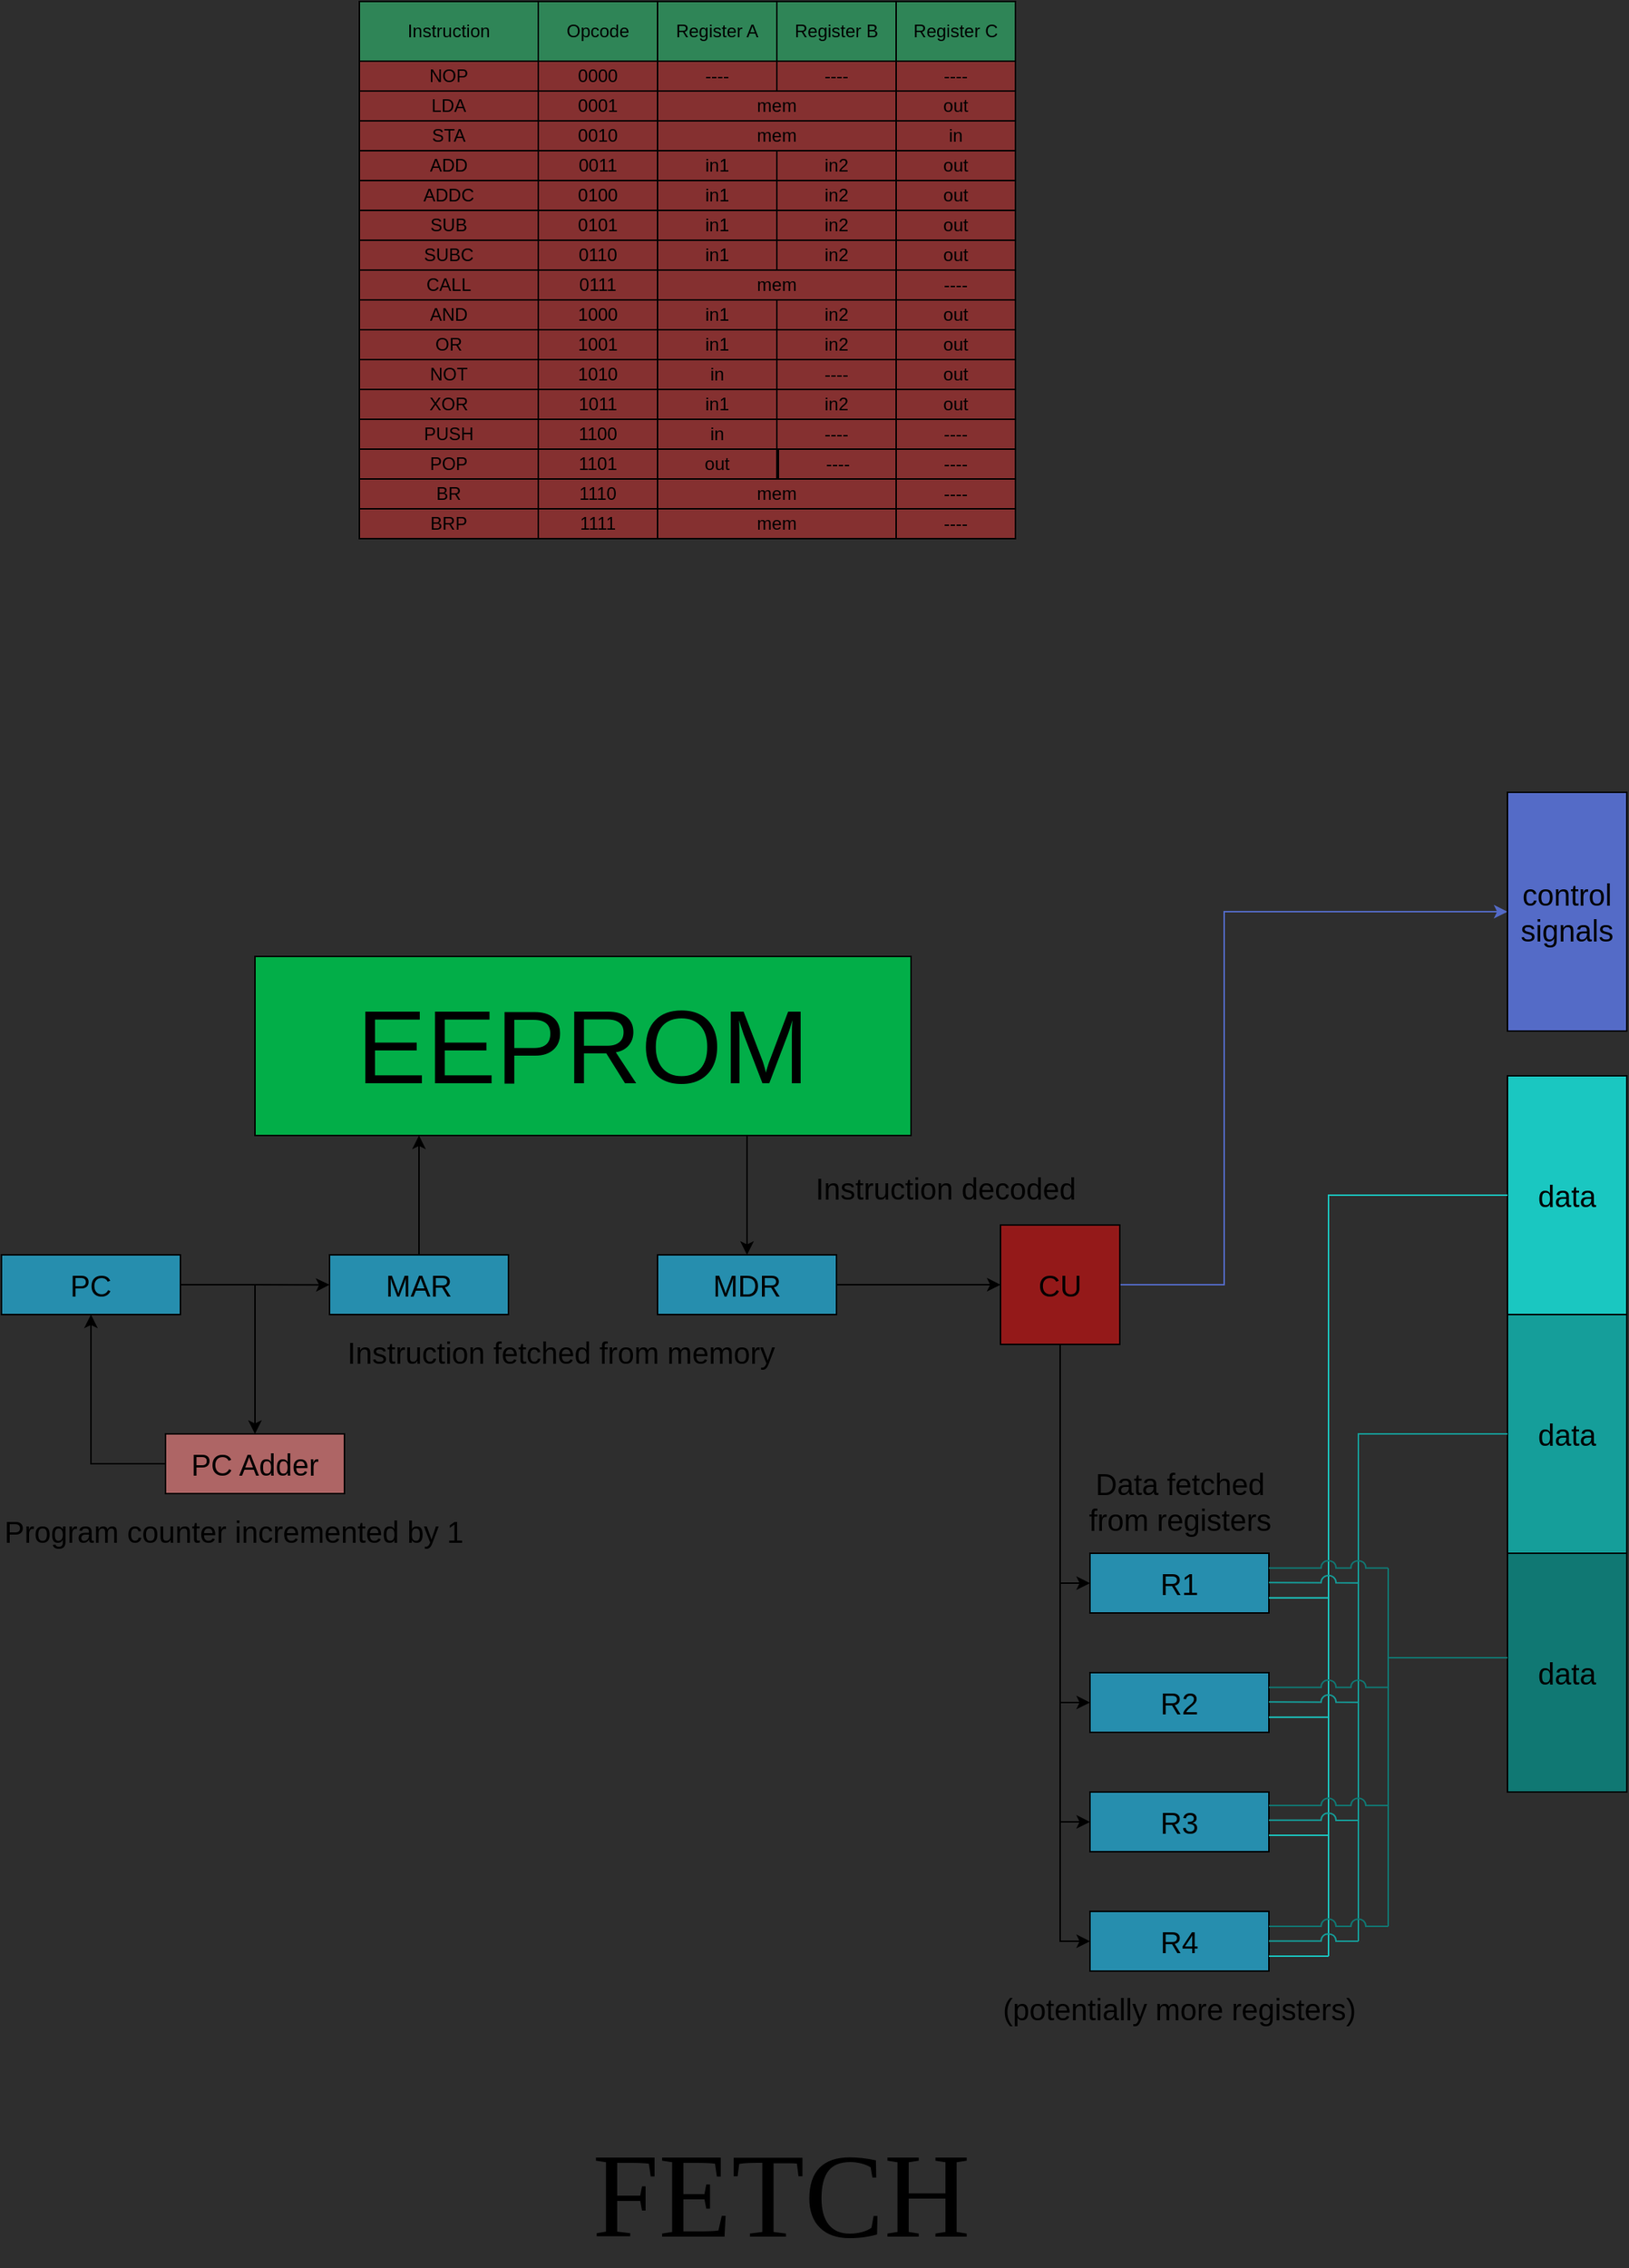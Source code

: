 <mxfile version="16.1.2" type="device"><diagram id="APkDx0mW8OADfvKQJewE" name="Page-1"><mxGraphModel dx="1954" dy="1254" grid="1" gridSize="10" guides="1" tooltips="1" connect="1" arrows="1" fold="1" page="1" pageScale="1" pageWidth="999900" pageHeight="9999900" background="#2E2E2E" math="0" shadow="0"><root><mxCell id="0"/><mxCell id="1" parent="0"/><mxCell id="0czQqAp7imcUxsSMppsZ-2" value="Instruction" style="rounded=0;whiteSpace=wrap;html=1;strokeColor=default;fillColor=#2F8557;" vertex="1" parent="1"><mxGeometry x="870" y="190" width="120" height="40" as="geometry"/></mxCell><mxCell id="0czQqAp7imcUxsSMppsZ-4" value="Opcode" style="rounded=0;whiteSpace=wrap;html=1;strokeColor=default;fillColor=#2F8557;" vertex="1" parent="1"><mxGeometry x="990" y="190" width="80" height="40" as="geometry"/></mxCell><mxCell id="0czQqAp7imcUxsSMppsZ-5" value="Register A" style="rounded=0;whiteSpace=wrap;html=1;strokeColor=default;fillColor=#2F8557;" vertex="1" parent="1"><mxGeometry x="1070" y="190" width="80" height="40" as="geometry"/></mxCell><mxCell id="0czQqAp7imcUxsSMppsZ-6" value="Register B" style="rounded=0;whiteSpace=wrap;html=1;strokeColor=default;fillColor=#2F8557;" vertex="1" parent="1"><mxGeometry x="1150" y="190" width="80" height="40" as="geometry"/></mxCell><mxCell id="0czQqAp7imcUxsSMppsZ-7" value="Register C" style="rounded=0;whiteSpace=wrap;html=1;strokeColor=default;fillColor=#2F8557;" vertex="1" parent="1"><mxGeometry x="1230" y="190" width="80" height="40" as="geometry"/></mxCell><mxCell id="0czQqAp7imcUxsSMppsZ-8" value="NOP" style="rounded=0;whiteSpace=wrap;html=1;strokeColor=default;fillColor=#853030;" vertex="1" parent="1"><mxGeometry x="870" y="230" width="120" height="20" as="geometry"/></mxCell><mxCell id="0czQqAp7imcUxsSMppsZ-9" value="0000" style="rounded=0;whiteSpace=wrap;html=1;strokeColor=default;fillColor=#853030;" vertex="1" parent="1"><mxGeometry x="990" y="230" width="80" height="20" as="geometry"/></mxCell><mxCell id="0czQqAp7imcUxsSMppsZ-10" value="----" style="rounded=0;whiteSpace=wrap;html=1;strokeColor=default;fillColor=#853030;" vertex="1" parent="1"><mxGeometry x="1070" y="230" width="80" height="20" as="geometry"/></mxCell><mxCell id="0czQqAp7imcUxsSMppsZ-11" value="----" style="rounded=0;whiteSpace=wrap;html=1;strokeColor=default;fillColor=#853030;" vertex="1" parent="1"><mxGeometry x="1150" y="230" width="80" height="20" as="geometry"/></mxCell><mxCell id="0czQqAp7imcUxsSMppsZ-12" value="----" style="rounded=0;whiteSpace=wrap;html=1;strokeColor=default;fillColor=#853030;" vertex="1" parent="1"><mxGeometry x="1230" y="230" width="80" height="20" as="geometry"/></mxCell><mxCell id="0czQqAp7imcUxsSMppsZ-13" value="LDA" style="rounded=0;whiteSpace=wrap;html=1;strokeColor=default;fillColor=#853030;" vertex="1" parent="1"><mxGeometry x="870" y="250" width="120" height="20" as="geometry"/></mxCell><mxCell id="0czQqAp7imcUxsSMppsZ-14" value="0001" style="rounded=0;whiteSpace=wrap;html=1;strokeColor=default;fillColor=#853030;" vertex="1" parent="1"><mxGeometry x="990" y="250" width="80" height="20" as="geometry"/></mxCell><mxCell id="0czQqAp7imcUxsSMppsZ-15" value="mem" style="rounded=0;whiteSpace=wrap;html=1;strokeColor=default;fillColor=#853030;" vertex="1" parent="1"><mxGeometry x="1070" y="250" width="160" height="20" as="geometry"/></mxCell><mxCell id="0czQqAp7imcUxsSMppsZ-17" value="out" style="rounded=0;whiteSpace=wrap;html=1;strokeColor=default;fillColor=#853030;" vertex="1" parent="1"><mxGeometry x="1230" y="250" width="80" height="20" as="geometry"/></mxCell><mxCell id="0czQqAp7imcUxsSMppsZ-18" value="STA" style="rounded=0;whiteSpace=wrap;html=1;strokeColor=default;fillColor=#853030;" vertex="1" parent="1"><mxGeometry x="870" y="270" width="120" height="20" as="geometry"/></mxCell><mxCell id="0czQqAp7imcUxsSMppsZ-19" value="0010" style="rounded=0;whiteSpace=wrap;html=1;strokeColor=default;fillColor=#853030;" vertex="1" parent="1"><mxGeometry x="990" y="270" width="80" height="20" as="geometry"/></mxCell><mxCell id="0czQqAp7imcUxsSMppsZ-20" value="mem&lt;br&gt;" style="rounded=0;whiteSpace=wrap;html=1;strokeColor=default;fillColor=#853030;" vertex="1" parent="1"><mxGeometry x="1070" y="270" width="160" height="20" as="geometry"/></mxCell><mxCell id="0czQqAp7imcUxsSMppsZ-22" value="in" style="rounded=0;whiteSpace=wrap;html=1;strokeColor=default;fillColor=#853030;" vertex="1" parent="1"><mxGeometry x="1230" y="270" width="80" height="20" as="geometry"/></mxCell><mxCell id="0czQqAp7imcUxsSMppsZ-23" value="ADD" style="rounded=0;whiteSpace=wrap;html=1;strokeColor=default;fillColor=#853030;" vertex="1" parent="1"><mxGeometry x="870" y="290" width="120" height="20" as="geometry"/></mxCell><mxCell id="0czQqAp7imcUxsSMppsZ-24" value="0011" style="rounded=0;whiteSpace=wrap;html=1;strokeColor=default;fillColor=#853030;" vertex="1" parent="1"><mxGeometry x="990" y="290" width="80" height="20" as="geometry"/></mxCell><mxCell id="0czQqAp7imcUxsSMppsZ-25" value="in1" style="rounded=0;whiteSpace=wrap;html=1;strokeColor=default;fillColor=#853030;" vertex="1" parent="1"><mxGeometry x="1070" y="290" width="80" height="20" as="geometry"/></mxCell><mxCell id="0czQqAp7imcUxsSMppsZ-26" value="in2" style="rounded=0;whiteSpace=wrap;html=1;strokeColor=default;fillColor=#853030;" vertex="1" parent="1"><mxGeometry x="1150" y="290" width="80" height="20" as="geometry"/></mxCell><mxCell id="0czQqAp7imcUxsSMppsZ-27" value="out" style="rounded=0;whiteSpace=wrap;html=1;strokeColor=default;fillColor=#853030;" vertex="1" parent="1"><mxGeometry x="1230" y="290" width="80" height="20" as="geometry"/></mxCell><mxCell id="0czQqAp7imcUxsSMppsZ-28" value="ADDC" style="rounded=0;whiteSpace=wrap;html=1;strokeColor=default;fillColor=#853030;" vertex="1" parent="1"><mxGeometry x="870" y="310" width="120" height="20" as="geometry"/></mxCell><mxCell id="0czQqAp7imcUxsSMppsZ-29" value="0100" style="rounded=0;whiteSpace=wrap;html=1;strokeColor=default;fillColor=#853030;" vertex="1" parent="1"><mxGeometry x="990" y="310" width="80" height="20" as="geometry"/></mxCell><mxCell id="0czQqAp7imcUxsSMppsZ-30" value="in1" style="rounded=0;whiteSpace=wrap;html=1;strokeColor=default;fillColor=#853030;" vertex="1" parent="1"><mxGeometry x="1070" y="310" width="80" height="20" as="geometry"/></mxCell><mxCell id="0czQqAp7imcUxsSMppsZ-31" value="in2" style="rounded=0;whiteSpace=wrap;html=1;strokeColor=default;fillColor=#853030;" vertex="1" parent="1"><mxGeometry x="1150" y="310" width="80" height="20" as="geometry"/></mxCell><mxCell id="0czQqAp7imcUxsSMppsZ-32" value="out" style="rounded=0;whiteSpace=wrap;html=1;strokeColor=default;fillColor=#853030;" vertex="1" parent="1"><mxGeometry x="1230" y="310" width="80" height="20" as="geometry"/></mxCell><mxCell id="0czQqAp7imcUxsSMppsZ-33" value="SUB" style="rounded=0;whiteSpace=wrap;html=1;strokeColor=default;fillColor=#853030;" vertex="1" parent="1"><mxGeometry x="870" y="330" width="120" height="20" as="geometry"/></mxCell><mxCell id="0czQqAp7imcUxsSMppsZ-34" value="0101" style="rounded=0;whiteSpace=wrap;html=1;strokeColor=default;fillColor=#853030;" vertex="1" parent="1"><mxGeometry x="990" y="330" width="80" height="20" as="geometry"/></mxCell><mxCell id="0czQqAp7imcUxsSMppsZ-35" value="in1" style="rounded=0;whiteSpace=wrap;html=1;strokeColor=default;fillColor=#853030;" vertex="1" parent="1"><mxGeometry x="1070" y="330" width="80" height="20" as="geometry"/></mxCell><mxCell id="0czQqAp7imcUxsSMppsZ-36" value="in2" style="rounded=0;whiteSpace=wrap;html=1;strokeColor=default;fillColor=#853030;" vertex="1" parent="1"><mxGeometry x="1150" y="330" width="80" height="20" as="geometry"/></mxCell><mxCell id="0czQqAp7imcUxsSMppsZ-37" value="out" style="rounded=0;whiteSpace=wrap;html=1;strokeColor=default;fillColor=#853030;" vertex="1" parent="1"><mxGeometry x="1230" y="330" width="80" height="20" as="geometry"/></mxCell><mxCell id="0czQqAp7imcUxsSMppsZ-38" value="SUBC" style="rounded=0;whiteSpace=wrap;html=1;strokeColor=default;fillColor=#853030;" vertex="1" parent="1"><mxGeometry x="870" y="350" width="120" height="20" as="geometry"/></mxCell><mxCell id="0czQqAp7imcUxsSMppsZ-39" value="0110" style="rounded=0;whiteSpace=wrap;html=1;strokeColor=default;fillColor=#853030;" vertex="1" parent="1"><mxGeometry x="990" y="350" width="80" height="20" as="geometry"/></mxCell><mxCell id="0czQqAp7imcUxsSMppsZ-40" value="in1" style="rounded=0;whiteSpace=wrap;html=1;strokeColor=default;fillColor=#853030;" vertex="1" parent="1"><mxGeometry x="1070" y="350" width="80" height="20" as="geometry"/></mxCell><mxCell id="0czQqAp7imcUxsSMppsZ-41" value="in2" style="rounded=0;whiteSpace=wrap;html=1;strokeColor=default;fillColor=#853030;" vertex="1" parent="1"><mxGeometry x="1150" y="350" width="80" height="20" as="geometry"/></mxCell><mxCell id="0czQqAp7imcUxsSMppsZ-42" value="out" style="rounded=0;whiteSpace=wrap;html=1;strokeColor=default;fillColor=#853030;" vertex="1" parent="1"><mxGeometry x="1230" y="350" width="80" height="20" as="geometry"/></mxCell><mxCell id="0czQqAp7imcUxsSMppsZ-43" value="CALL" style="rounded=0;whiteSpace=wrap;html=1;strokeColor=default;fillColor=#853030;" vertex="1" parent="1"><mxGeometry x="870" y="370" width="120" height="20" as="geometry"/></mxCell><mxCell id="0czQqAp7imcUxsSMppsZ-44" value="0111" style="rounded=0;whiteSpace=wrap;html=1;strokeColor=default;fillColor=#853030;" vertex="1" parent="1"><mxGeometry x="990" y="370" width="80" height="20" as="geometry"/></mxCell><mxCell id="0czQqAp7imcUxsSMppsZ-47" value="----" style="rounded=0;whiteSpace=wrap;html=1;strokeColor=default;fillColor=#853030;" vertex="1" parent="1"><mxGeometry x="1230" y="370" width="80" height="20" as="geometry"/></mxCell><mxCell id="0czQqAp7imcUxsSMppsZ-48" value="AND" style="rounded=0;whiteSpace=wrap;html=1;strokeColor=default;fillColor=#853030;" vertex="1" parent="1"><mxGeometry x="870" y="390" width="120" height="20" as="geometry"/></mxCell><mxCell id="0czQqAp7imcUxsSMppsZ-49" value="1000" style="rounded=0;whiteSpace=wrap;html=1;strokeColor=default;fillColor=#853030;" vertex="1" parent="1"><mxGeometry x="990" y="390" width="80" height="20" as="geometry"/></mxCell><mxCell id="0czQqAp7imcUxsSMppsZ-50" value="in1" style="rounded=0;whiteSpace=wrap;html=1;strokeColor=default;fillColor=#853030;" vertex="1" parent="1"><mxGeometry x="1070" y="390" width="80" height="20" as="geometry"/></mxCell><mxCell id="0czQqAp7imcUxsSMppsZ-51" value="in2" style="rounded=0;whiteSpace=wrap;html=1;strokeColor=default;fillColor=#853030;" vertex="1" parent="1"><mxGeometry x="1150" y="390" width="80" height="20" as="geometry"/></mxCell><mxCell id="0czQqAp7imcUxsSMppsZ-52" value="out" style="rounded=0;whiteSpace=wrap;html=1;strokeColor=default;fillColor=#853030;" vertex="1" parent="1"><mxGeometry x="1230" y="390" width="80" height="20" as="geometry"/></mxCell><mxCell id="0czQqAp7imcUxsSMppsZ-53" value="OR" style="rounded=0;whiteSpace=wrap;html=1;strokeColor=default;fillColor=#853030;" vertex="1" parent="1"><mxGeometry x="870" y="410" width="120" height="20" as="geometry"/></mxCell><mxCell id="0czQqAp7imcUxsSMppsZ-54" value="1001" style="rounded=0;whiteSpace=wrap;html=1;strokeColor=default;fillColor=#853030;" vertex="1" parent="1"><mxGeometry x="990" y="410" width="80" height="20" as="geometry"/></mxCell><mxCell id="0czQqAp7imcUxsSMppsZ-55" value="in1" style="rounded=0;whiteSpace=wrap;html=1;strokeColor=default;fillColor=#853030;" vertex="1" parent="1"><mxGeometry x="1070" y="410" width="80" height="20" as="geometry"/></mxCell><mxCell id="0czQqAp7imcUxsSMppsZ-56" value="in2" style="rounded=0;whiteSpace=wrap;html=1;strokeColor=default;fillColor=#853030;" vertex="1" parent="1"><mxGeometry x="1150" y="410" width="80" height="20" as="geometry"/></mxCell><mxCell id="0czQqAp7imcUxsSMppsZ-57" value="out" style="rounded=0;whiteSpace=wrap;html=1;strokeColor=default;fillColor=#853030;" vertex="1" parent="1"><mxGeometry x="1230" y="410" width="80" height="20" as="geometry"/></mxCell><mxCell id="0czQqAp7imcUxsSMppsZ-58" value="NOT" style="rounded=0;whiteSpace=wrap;html=1;strokeColor=default;fillColor=#853030;" vertex="1" parent="1"><mxGeometry x="870" y="430" width="120" height="20" as="geometry"/></mxCell><mxCell id="0czQqAp7imcUxsSMppsZ-59" value="1010" style="rounded=0;whiteSpace=wrap;html=1;strokeColor=default;fillColor=#853030;" vertex="1" parent="1"><mxGeometry x="990" y="430" width="80" height="20" as="geometry"/></mxCell><mxCell id="0czQqAp7imcUxsSMppsZ-60" value="in" style="rounded=0;whiteSpace=wrap;html=1;strokeColor=default;fillColor=#853030;" vertex="1" parent="1"><mxGeometry x="1070" y="430" width="80" height="20" as="geometry"/></mxCell><mxCell id="0czQqAp7imcUxsSMppsZ-61" value="----" style="rounded=0;whiteSpace=wrap;html=1;strokeColor=default;fillColor=#853030;" vertex="1" parent="1"><mxGeometry x="1150" y="430" width="80" height="20" as="geometry"/></mxCell><mxCell id="0czQqAp7imcUxsSMppsZ-62" value="out" style="rounded=0;whiteSpace=wrap;html=1;strokeColor=default;fillColor=#853030;" vertex="1" parent="1"><mxGeometry x="1230" y="430" width="80" height="20" as="geometry"/></mxCell><mxCell id="0czQqAp7imcUxsSMppsZ-63" value="XOR" style="rounded=0;whiteSpace=wrap;html=1;strokeColor=default;fillColor=#853030;" vertex="1" parent="1"><mxGeometry x="870" y="450" width="120" height="20" as="geometry"/></mxCell><mxCell id="0czQqAp7imcUxsSMppsZ-64" value="1011" style="rounded=0;whiteSpace=wrap;html=1;strokeColor=default;fillColor=#853030;" vertex="1" parent="1"><mxGeometry x="990" y="450" width="80" height="20" as="geometry"/></mxCell><mxCell id="0czQqAp7imcUxsSMppsZ-65" value="in1" style="rounded=0;whiteSpace=wrap;html=1;strokeColor=default;fillColor=#853030;" vertex="1" parent="1"><mxGeometry x="1070" y="450" width="80" height="20" as="geometry"/></mxCell><mxCell id="0czQqAp7imcUxsSMppsZ-66" value="in2" style="rounded=0;whiteSpace=wrap;html=1;strokeColor=default;fillColor=#853030;" vertex="1" parent="1"><mxGeometry x="1150" y="450" width="80" height="20" as="geometry"/></mxCell><mxCell id="0czQqAp7imcUxsSMppsZ-67" value="out" style="rounded=0;whiteSpace=wrap;html=1;strokeColor=default;fillColor=#853030;" vertex="1" parent="1"><mxGeometry x="1230" y="450" width="80" height="20" as="geometry"/></mxCell><mxCell id="0czQqAp7imcUxsSMppsZ-68" value="PUSH" style="rounded=0;whiteSpace=wrap;html=1;strokeColor=default;fillColor=#853030;" vertex="1" parent="1"><mxGeometry x="870" y="470" width="120" height="20" as="geometry"/></mxCell><mxCell id="0czQqAp7imcUxsSMppsZ-69" value="1100" style="rounded=0;whiteSpace=wrap;html=1;strokeColor=default;fillColor=#853030;" vertex="1" parent="1"><mxGeometry x="990" y="470" width="80" height="20" as="geometry"/></mxCell><mxCell id="0czQqAp7imcUxsSMppsZ-70" value="in" style="rounded=0;whiteSpace=wrap;html=1;strokeColor=default;fillColor=#853030;" vertex="1" parent="1"><mxGeometry x="1070" y="470" width="80" height="20" as="geometry"/></mxCell><mxCell id="0czQqAp7imcUxsSMppsZ-71" value="----" style="rounded=0;whiteSpace=wrap;html=1;strokeColor=default;fillColor=#853030;" vertex="1" parent="1"><mxGeometry x="1150" y="470" width="80" height="20" as="geometry"/></mxCell><mxCell id="0czQqAp7imcUxsSMppsZ-72" value="----" style="rounded=0;whiteSpace=wrap;html=1;strokeColor=default;fillColor=#853030;" vertex="1" parent="1"><mxGeometry x="1230" y="470" width="80" height="20" as="geometry"/></mxCell><mxCell id="0czQqAp7imcUxsSMppsZ-73" value="POP" style="rounded=0;whiteSpace=wrap;html=1;strokeColor=default;fillColor=#853030;" vertex="1" parent="1"><mxGeometry x="870" y="490" width="120" height="20" as="geometry"/></mxCell><mxCell id="0czQqAp7imcUxsSMppsZ-74" value="1101" style="rounded=0;whiteSpace=wrap;html=1;strokeColor=default;fillColor=#853030;" vertex="1" parent="1"><mxGeometry x="990" y="490" width="80" height="20" as="geometry"/></mxCell><mxCell id="0czQqAp7imcUxsSMppsZ-75" value="out" style="rounded=0;whiteSpace=wrap;html=1;strokeColor=default;fillColor=#853030;" vertex="1" parent="1"><mxGeometry x="1070" y="490" width="80" height="20" as="geometry"/></mxCell><mxCell id="0czQqAp7imcUxsSMppsZ-76" value="----" style="rounded=0;whiteSpace=wrap;html=1;strokeColor=default;fillColor=#853030;" vertex="1" parent="1"><mxGeometry x="1151" y="490" width="80" height="20" as="geometry"/></mxCell><mxCell id="0czQqAp7imcUxsSMppsZ-77" value="----" style="rounded=0;whiteSpace=wrap;html=1;strokeColor=default;fillColor=#853030;" vertex="1" parent="1"><mxGeometry x="1230" y="490" width="80" height="20" as="geometry"/></mxCell><mxCell id="0czQqAp7imcUxsSMppsZ-78" value="BR" style="rounded=0;whiteSpace=wrap;html=1;strokeColor=default;fillColor=#853030;" vertex="1" parent="1"><mxGeometry x="870" y="510" width="120" height="20" as="geometry"/></mxCell><mxCell id="0czQqAp7imcUxsSMppsZ-79" value="1110" style="rounded=0;whiteSpace=wrap;html=1;strokeColor=default;fillColor=#853030;" vertex="1" parent="1"><mxGeometry x="990" y="510" width="80" height="20" as="geometry"/></mxCell><mxCell id="0czQqAp7imcUxsSMppsZ-82" value="----" style="rounded=0;whiteSpace=wrap;html=1;strokeColor=default;fillColor=#853030;" vertex="1" parent="1"><mxGeometry x="1230" y="510" width="80" height="20" as="geometry"/></mxCell><mxCell id="0czQqAp7imcUxsSMppsZ-83" value="BRP" style="rounded=0;whiteSpace=wrap;html=1;strokeColor=default;fillColor=#853030;" vertex="1" parent="1"><mxGeometry x="870" y="530" width="120" height="20" as="geometry"/></mxCell><mxCell id="0czQqAp7imcUxsSMppsZ-84" value="1111" style="rounded=0;whiteSpace=wrap;html=1;strokeColor=default;fillColor=#853030;" vertex="1" parent="1"><mxGeometry x="990" y="530" width="80" height="20" as="geometry"/></mxCell><mxCell id="0czQqAp7imcUxsSMppsZ-87" value="----" style="rounded=0;whiteSpace=wrap;html=1;strokeColor=default;fillColor=#853030;" vertex="1" parent="1"><mxGeometry x="1230" y="530" width="80" height="20" as="geometry"/></mxCell><mxCell id="0czQqAp7imcUxsSMppsZ-88" value="mem&lt;br&gt;" style="rounded=0;whiteSpace=wrap;html=1;strokeColor=default;fillColor=#853030;" vertex="1" parent="1"><mxGeometry x="1070" y="370" width="160" height="20" as="geometry"/></mxCell><mxCell id="0czQqAp7imcUxsSMppsZ-89" value="mem&lt;br&gt;" style="rounded=0;whiteSpace=wrap;html=1;strokeColor=default;fillColor=#853030;" vertex="1" parent="1"><mxGeometry x="1070" y="510" width="160" height="20" as="geometry"/></mxCell><mxCell id="0czQqAp7imcUxsSMppsZ-90" value="mem&lt;br&gt;" style="rounded=0;whiteSpace=wrap;html=1;strokeColor=default;fillColor=#853030;" vertex="1" parent="1"><mxGeometry x="1070" y="530" width="160" height="20" as="geometry"/></mxCell><mxCell id="0czQqAp7imcUxsSMppsZ-95" style="edgeStyle=orthogonalEdgeStyle;rounded=0;orthogonalLoop=1;jettySize=auto;html=1;exitX=0.75;exitY=1;exitDx=0;exitDy=0;fontSize=20;jumpStyle=arc;jumpSize=10;" edge="1" parent="1" source="0czQqAp7imcUxsSMppsZ-91" target="0czQqAp7imcUxsSMppsZ-94"><mxGeometry relative="1" as="geometry"/></mxCell><mxCell id="0czQqAp7imcUxsSMppsZ-91" value="EEPROM" style="rounded=0;whiteSpace=wrap;html=1;strokeColor=default;fillColor=#02ae48;fontSize=70;" vertex="1" parent="1"><mxGeometry x="800" y="830" width="440" height="120" as="geometry"/></mxCell><mxCell id="0czQqAp7imcUxsSMppsZ-93" style="edgeStyle=orthogonalEdgeStyle;rounded=0;orthogonalLoop=1;jettySize=auto;html=1;entryX=0.25;entryY=1;entryDx=0;entryDy=0;fontSize=20;jumpStyle=arc;jumpSize=10;" edge="1" parent="1" source="0czQqAp7imcUxsSMppsZ-92" target="0czQqAp7imcUxsSMppsZ-91"><mxGeometry relative="1" as="geometry"/></mxCell><mxCell id="0czQqAp7imcUxsSMppsZ-92" value="MAR" style="rounded=0;whiteSpace=wrap;html=1;strokeColor=default;fillColor=#268EAE;fontSize=20;" vertex="1" parent="1"><mxGeometry x="850" y="1030" width="120" height="40" as="geometry"/></mxCell><mxCell id="0czQqAp7imcUxsSMppsZ-108" style="edgeStyle=orthogonalEdgeStyle;rounded=0;orthogonalLoop=1;jettySize=auto;html=1;entryX=0;entryY=0.5;entryDx=0;entryDy=0;fontSize=20;jumpStyle=arc;jumpSize=10;" edge="1" parent="1" source="0czQqAp7imcUxsSMppsZ-94" target="0czQqAp7imcUxsSMppsZ-107"><mxGeometry relative="1" as="geometry"/></mxCell><mxCell id="0czQqAp7imcUxsSMppsZ-94" value="MDR" style="rounded=0;whiteSpace=wrap;html=1;strokeColor=default;fillColor=#268EAE;fontSize=20;" vertex="1" parent="1"><mxGeometry x="1070" y="1030" width="120" height="40" as="geometry"/></mxCell><mxCell id="0czQqAp7imcUxsSMppsZ-97" style="edgeStyle=orthogonalEdgeStyle;rounded=0;orthogonalLoop=1;jettySize=auto;html=1;fontSize=20;jumpStyle=arc;jumpSize=10;" edge="1" parent="1" target="0czQqAp7imcUxsSMppsZ-92"><mxGeometry relative="1" as="geometry"><mxPoint x="800" y="1050" as="sourcePoint"/></mxGeometry></mxCell><mxCell id="0czQqAp7imcUxsSMppsZ-99" style="edgeStyle=orthogonalEdgeStyle;rounded=0;orthogonalLoop=1;jettySize=auto;html=1;entryX=0.5;entryY=0;entryDx=0;entryDy=0;fontSize=20;jumpStyle=arc;jumpSize=10;" edge="1" parent="1" source="0czQqAp7imcUxsSMppsZ-96" target="0czQqAp7imcUxsSMppsZ-98"><mxGeometry relative="1" as="geometry"><Array as="points"><mxPoint x="800" y="1050"/><mxPoint x="800" y="1150"/></Array></mxGeometry></mxCell><mxCell id="0czQqAp7imcUxsSMppsZ-96" value="PC" style="rounded=0;whiteSpace=wrap;html=1;strokeColor=default;fillColor=#268EAE;fontSize=20;" vertex="1" parent="1"><mxGeometry x="630" y="1030" width="120" height="40" as="geometry"/></mxCell><mxCell id="0czQqAp7imcUxsSMppsZ-105" style="edgeStyle=orthogonalEdgeStyle;rounded=0;orthogonalLoop=1;jettySize=auto;html=1;entryX=0.5;entryY=1;entryDx=0;entryDy=0;fontSize=20;jumpStyle=arc;jumpSize=10;" edge="1" parent="1" source="0czQqAp7imcUxsSMppsZ-98" target="0czQqAp7imcUxsSMppsZ-96"><mxGeometry relative="1" as="geometry"><Array as="points"><mxPoint x="690" y="1170"/></Array></mxGeometry></mxCell><mxCell id="0czQqAp7imcUxsSMppsZ-98" value="PC Adder" style="rounded=0;whiteSpace=wrap;html=1;strokeColor=default;fillColor=#AE6565;fontSize=20;" vertex="1" parent="1"><mxGeometry x="740" y="1150" width="120" height="40" as="geometry"/></mxCell><mxCell id="0czQqAp7imcUxsSMppsZ-104" value="Program counter incremented by 1" style="text;html=1;strokeColor=none;fillColor=none;align=left;verticalAlign=middle;whiteSpace=wrap;rounded=0;fontSize=20;" vertex="1" parent="1"><mxGeometry x="630" y="1200" width="320" height="30" as="geometry"/></mxCell><mxCell id="0czQqAp7imcUxsSMppsZ-106" value="Instruction fetched from memory" style="text;html=1;strokeColor=none;fillColor=none;align=left;verticalAlign=middle;whiteSpace=wrap;rounded=0;fontSize=20;" vertex="1" parent="1"><mxGeometry x="860" y="1080" width="320" height="30" as="geometry"/></mxCell><mxCell id="0czQqAp7imcUxsSMppsZ-115" style="edgeStyle=orthogonalEdgeStyle;rounded=0;orthogonalLoop=1;jettySize=auto;html=1;entryX=0;entryY=0.5;entryDx=0;entryDy=0;fontSize=20;jumpStyle=arc;jumpSize=10;" edge="1" parent="1" source="0czQqAp7imcUxsSMppsZ-107" target="0czQqAp7imcUxsSMppsZ-111"><mxGeometry relative="1" as="geometry"><Array as="points"><mxPoint x="1340" y="1250"/></Array></mxGeometry></mxCell><mxCell id="0czQqAp7imcUxsSMppsZ-149" style="edgeStyle=orthogonalEdgeStyle;rounded=0;orthogonalLoop=1;jettySize=auto;html=1;entryX=0;entryY=0.5;entryDx=0;entryDy=0;fontSize=20;strokeColor=#546BC7;jumpStyle=arc;jumpSize=10;" edge="1" parent="1" source="0czQqAp7imcUxsSMppsZ-107" target="0czQqAp7imcUxsSMppsZ-148"><mxGeometry relative="1" as="geometry"><Array as="points"><mxPoint x="1450" y="1050"/><mxPoint x="1450" y="800"/></Array></mxGeometry></mxCell><mxCell id="0czQqAp7imcUxsSMppsZ-107" value="CU" style="rounded=0;whiteSpace=wrap;html=1;strokeColor=default;fillColor=#941919;fontSize=20;" vertex="1" parent="1"><mxGeometry x="1300" y="1010" width="80" height="80" as="geometry"/></mxCell><mxCell id="0czQqAp7imcUxsSMppsZ-109" value="Instruction decoded" style="text;html=1;strokeColor=none;fillColor=none;align=left;verticalAlign=middle;whiteSpace=wrap;rounded=0;fontSize=20;" vertex="1" parent="1"><mxGeometry x="1174" y="970" width="190" height="30" as="geometry"/></mxCell><mxCell id="0czQqAp7imcUxsSMppsZ-110" value="data" style="rounded=0;whiteSpace=wrap;html=1;strokeColor=default;fillColor=#159E9A;fontSize=20;" vertex="1" parent="1"><mxGeometry x="1640" y="1070" width="80" height="160" as="geometry"/></mxCell><mxCell id="0czQqAp7imcUxsSMppsZ-111" value="R1" style="rounded=0;whiteSpace=wrap;html=1;strokeColor=default;fillColor=#268EAE;fontSize=20;" vertex="1" parent="1"><mxGeometry x="1360" y="1230" width="120" height="40" as="geometry"/></mxCell><mxCell id="0czQqAp7imcUxsSMppsZ-112" value="R2" style="rounded=0;whiteSpace=wrap;html=1;strokeColor=default;fillColor=#268EAE;fontSize=20;" vertex="1" parent="1"><mxGeometry x="1360" y="1310" width="120" height="40" as="geometry"/></mxCell><mxCell id="0czQqAp7imcUxsSMppsZ-113" value="R3" style="rounded=0;whiteSpace=wrap;html=1;strokeColor=default;fillColor=#268EAE;fontSize=20;" vertex="1" parent="1"><mxGeometry x="1360" y="1390" width="120" height="40" as="geometry"/></mxCell><mxCell id="0czQqAp7imcUxsSMppsZ-114" value="R4" style="rounded=0;whiteSpace=wrap;html=1;strokeColor=default;fillColor=#268EAE;fontSize=20;" vertex="1" parent="1"><mxGeometry x="1360" y="1470" width="120" height="40" as="geometry"/></mxCell><mxCell id="0czQqAp7imcUxsSMppsZ-119" value="(potentially more registers)" style="text;html=1;strokeColor=none;fillColor=none;align=center;verticalAlign=middle;whiteSpace=wrap;rounded=0;fontSize=20;" vertex="1" parent="1"><mxGeometry x="1295" y="1520" width="250" height="30" as="geometry"/></mxCell><mxCell id="0czQqAp7imcUxsSMppsZ-121" value="" style="endArrow=classic;html=1;rounded=0;fontSize=20;entryX=0;entryY=0.5;entryDx=0;entryDy=0;jumpStyle=arc;jumpSize=10;" edge="1" parent="1" target="0czQqAp7imcUxsSMppsZ-112"><mxGeometry width="50" height="50" relative="1" as="geometry"><mxPoint x="1340" y="1250" as="sourcePoint"/><mxPoint x="1340" y="1290" as="targetPoint"/><Array as="points"><mxPoint x="1340" y="1270"/><mxPoint x="1340" y="1330"/></Array></mxGeometry></mxCell><mxCell id="0czQqAp7imcUxsSMppsZ-122" value="" style="endArrow=classic;html=1;rounded=0;fontSize=20;entryX=0;entryY=0.5;entryDx=0;entryDy=0;jumpStyle=arc;jumpSize=10;" edge="1" parent="1"><mxGeometry width="50" height="50" relative="1" as="geometry"><mxPoint x="1340" y="1330" as="sourcePoint"/><mxPoint x="1360" y="1410" as="targetPoint"/><Array as="points"><mxPoint x="1340" y="1410"/></Array></mxGeometry></mxCell><mxCell id="0czQqAp7imcUxsSMppsZ-123" value="" style="endArrow=classic;html=1;rounded=0;fontSize=20;entryX=0;entryY=0.5;entryDx=0;entryDy=0;jumpStyle=arc;jumpSize=10;" edge="1" parent="1"><mxGeometry width="50" height="50" relative="1" as="geometry"><mxPoint x="1340" y="1410" as="sourcePoint"/><mxPoint x="1360" y="1490" as="targetPoint"/><Array as="points"><mxPoint x="1340" y="1490"/></Array></mxGeometry></mxCell><mxCell id="0czQqAp7imcUxsSMppsZ-125" value="Data fetched from registers" style="text;html=1;strokeColor=none;fillColor=none;align=center;verticalAlign=middle;whiteSpace=wrap;rounded=0;fontSize=20;" vertex="1" parent="1"><mxGeometry x="1352.5" y="1180" width="135" height="30" as="geometry"/></mxCell><mxCell id="0czQqAp7imcUxsSMppsZ-127" value="data" style="rounded=0;whiteSpace=wrap;html=1;strokeColor=default;fillColor=#107873;fontSize=20;" vertex="1" parent="1"><mxGeometry x="1640" y="1230" width="80" height="160" as="geometry"/></mxCell><mxCell id="0czQqAp7imcUxsSMppsZ-128" value="data" style="rounded=0;whiteSpace=wrap;html=1;strokeColor=default;fillColor=#1AC7C1;fontSize=20;" vertex="1" parent="1"><mxGeometry x="1640" y="910" width="80" height="160" as="geometry"/></mxCell><mxCell id="0czQqAp7imcUxsSMppsZ-129" value="" style="endArrow=none;html=1;rounded=0;fontSize=20;exitX=0;exitY=0.5;exitDx=0;exitDy=0;strokeColor=#1AC7C1;jumpStyle=arc;jumpSize=10;" edge="1" parent="1" source="0czQqAp7imcUxsSMppsZ-128"><mxGeometry width="50" height="50" relative="1" as="geometry"><mxPoint x="1520" y="1060" as="sourcePoint"/><mxPoint x="1520" y="1500" as="targetPoint"/><Array as="points"><mxPoint x="1520" y="990"/></Array></mxGeometry></mxCell><mxCell id="0czQqAp7imcUxsSMppsZ-130" value="" style="endArrow=none;html=1;rounded=0;fontSize=20;exitX=0;exitY=0.5;exitDx=0;exitDy=0;strokeColor=#159E9A;jumpStyle=arc;jumpSize=10;" edge="1" parent="1"><mxGeometry width="50" height="50" relative="1" as="geometry"><mxPoint x="1640" y="1150" as="sourcePoint"/><mxPoint x="1540" y="1490" as="targetPoint"/><Array as="points"><mxPoint x="1540" y="1150"/></Array></mxGeometry></mxCell><mxCell id="0czQqAp7imcUxsSMppsZ-131" value="" style="endArrow=none;html=1;rounded=0;fontSize=20;exitX=0;exitY=0.5;exitDx=0;exitDy=0;strokeColor=#107873;jumpStyle=arc;jumpSize=10;" edge="1" parent="1"><mxGeometry width="50" height="50" relative="1" as="geometry"><mxPoint x="1640" y="1300" as="sourcePoint"/><mxPoint x="1560" y="1480" as="targetPoint"/><Array as="points"><mxPoint x="1560" y="1300"/></Array></mxGeometry></mxCell><mxCell id="0czQqAp7imcUxsSMppsZ-134" value="" style="endArrow=none;html=1;rounded=0;fontSize=20;exitX=1;exitY=0.25;exitDx=0;exitDy=0;strokeColor=#1AC7C1;jumpStyle=arc;jumpSize=10;" edge="1" parent="1"><mxGeometry width="50" height="50" relative="1" as="geometry"><mxPoint x="1480" y="1500" as="sourcePoint"/><mxPoint x="1520" y="1500" as="targetPoint"/></mxGeometry></mxCell><mxCell id="0czQqAp7imcUxsSMppsZ-135" value="" style="endArrow=none;html=1;rounded=0;fontSize=20;exitX=1;exitY=0.25;exitDx=0;exitDy=0;strokeColor=#159E9A;jumpStyle=arc;jumpSize=10;" edge="1" parent="1"><mxGeometry width="50" height="50" relative="1" as="geometry"><mxPoint x="1480" y="1489.83" as="sourcePoint"/><mxPoint x="1540" y="1490" as="targetPoint"/></mxGeometry></mxCell><mxCell id="0czQqAp7imcUxsSMppsZ-136" value="" style="endArrow=none;html=1;rounded=0;fontSize=20;exitX=1;exitY=0.25;exitDx=0;exitDy=0;strokeColor=#107873;jumpStyle=arc;jumpSize=10;" edge="1" parent="1"><mxGeometry width="50" height="50" relative="1" as="geometry"><mxPoint x="1480" y="1480" as="sourcePoint"/><mxPoint x="1560" y="1480" as="targetPoint"/></mxGeometry></mxCell><mxCell id="0czQqAp7imcUxsSMppsZ-138" value="" style="endArrow=none;html=1;rounded=0;fontSize=20;exitX=1;exitY=0.25;exitDx=0;exitDy=0;strokeColor=#1AC7C1;jumpStyle=arc;jumpSize=10;" edge="1" parent="1"><mxGeometry width="50" height="50" relative="1" as="geometry"><mxPoint x="1480" y="1419" as="sourcePoint"/><mxPoint x="1520" y="1419" as="targetPoint"/></mxGeometry></mxCell><mxCell id="0czQqAp7imcUxsSMppsZ-139" value="" style="endArrow=none;html=1;rounded=0;fontSize=20;exitX=1;exitY=0.25;exitDx=0;exitDy=0;strokeColor=#159E9A;jumpStyle=arc;jumpSize=10;" edge="1" parent="1"><mxGeometry width="50" height="50" relative="1" as="geometry"><mxPoint x="1480" y="1408.83" as="sourcePoint"/><mxPoint x="1540" y="1409" as="targetPoint"/></mxGeometry></mxCell><mxCell id="0czQqAp7imcUxsSMppsZ-140" value="" style="endArrow=none;html=1;rounded=0;fontSize=20;exitX=1;exitY=0.25;exitDx=0;exitDy=0;strokeColor=#107873;jumpStyle=arc;jumpSize=10;" edge="1" parent="1"><mxGeometry width="50" height="50" relative="1" as="geometry"><mxPoint x="1480" y="1399" as="sourcePoint"/><mxPoint x="1560" y="1399" as="targetPoint"/></mxGeometry></mxCell><mxCell id="0czQqAp7imcUxsSMppsZ-141" value="" style="endArrow=none;html=1;rounded=0;fontSize=20;exitX=1;exitY=0.25;exitDx=0;exitDy=0;strokeColor=#1AC7C1;jumpStyle=arc;jumpSize=10;" edge="1" parent="1"><mxGeometry width="50" height="50" relative="1" as="geometry"><mxPoint x="1480" y="1339.83" as="sourcePoint"/><mxPoint x="1520" y="1339.83" as="targetPoint"/></mxGeometry></mxCell><mxCell id="0czQqAp7imcUxsSMppsZ-142" value="" style="endArrow=none;html=1;rounded=0;fontSize=20;exitX=1;exitY=0.25;exitDx=0;exitDy=0;strokeColor=#159E9A;jumpStyle=arc;jumpSize=10;" edge="1" parent="1"><mxGeometry width="50" height="50" relative="1" as="geometry"><mxPoint x="1480" y="1329.66" as="sourcePoint"/><mxPoint x="1540" y="1329.83" as="targetPoint"/></mxGeometry></mxCell><mxCell id="0czQqAp7imcUxsSMppsZ-143" value="" style="endArrow=none;html=1;rounded=0;fontSize=20;exitX=1;exitY=0.25;exitDx=0;exitDy=0;strokeColor=#107873;jumpStyle=arc;jumpSize=10;" edge="1" parent="1"><mxGeometry width="50" height="50" relative="1" as="geometry"><mxPoint x="1480" y="1319.83" as="sourcePoint"/><mxPoint x="1560" y="1319.83" as="targetPoint"/></mxGeometry></mxCell><mxCell id="0czQqAp7imcUxsSMppsZ-144" value="" style="endArrow=none;html=1;rounded=0;fontSize=20;exitX=1;exitY=0.25;exitDx=0;exitDy=0;strokeColor=#1AC7C1;jumpStyle=arc;jumpSize=10;" edge="1" parent="1"><mxGeometry width="50" height="50" relative="1" as="geometry"><mxPoint x="1480" y="1259.83" as="sourcePoint"/><mxPoint x="1520" y="1259.83" as="targetPoint"/></mxGeometry></mxCell><mxCell id="0czQqAp7imcUxsSMppsZ-145" value="" style="endArrow=none;html=1;rounded=0;fontSize=20;exitX=1;exitY=0.25;exitDx=0;exitDy=0;strokeColor=#159E9A;jumpStyle=arc;jumpSize=10;" edge="1" parent="1"><mxGeometry width="50" height="50" relative="1" as="geometry"><mxPoint x="1480" y="1249.66" as="sourcePoint"/><mxPoint x="1540" y="1249.83" as="targetPoint"/></mxGeometry></mxCell><mxCell id="0czQqAp7imcUxsSMppsZ-146" value="" style="endArrow=none;html=1;rounded=0;fontSize=20;exitX=1;exitY=0.25;exitDx=0;exitDy=0;strokeColor=#107873;jumpStyle=arc;jumpSize=10;" edge="1" parent="1"><mxGeometry width="50" height="50" relative="1" as="geometry"><mxPoint x="1480" y="1239.83" as="sourcePoint"/><mxPoint x="1560" y="1239.83" as="targetPoint"/></mxGeometry></mxCell><mxCell id="0czQqAp7imcUxsSMppsZ-147" value="" style="endArrow=none;html=1;rounded=0;fontSize=20;strokeColor=#107873;jumpStyle=arc;jumpSize=10;" edge="1" parent="1"><mxGeometry width="50" height="50" relative="1" as="geometry"><mxPoint x="1560" y="1300" as="sourcePoint"/><mxPoint x="1560" y="1240" as="targetPoint"/></mxGeometry></mxCell><mxCell id="0czQqAp7imcUxsSMppsZ-148" value="control&lt;br&gt;signals" style="rounded=0;whiteSpace=wrap;html=1;strokeColor=default;fillColor=#546BC7;fontSize=20;" vertex="1" parent="1"><mxGeometry x="1640" y="720" width="80" height="160" as="geometry"/></mxCell><mxCell id="0czQqAp7imcUxsSMppsZ-150" value="FETCH" style="text;html=1;strokeColor=none;fillColor=none;align=center;verticalAlign=middle;whiteSpace=wrap;rounded=0;fontSize=80;fontFamily=Verdana;" vertex="1" parent="1"><mxGeometry x="952.5" y="1640" width="400" height="40" as="geometry"/></mxCell></root></mxGraphModel></diagram></mxfile>
